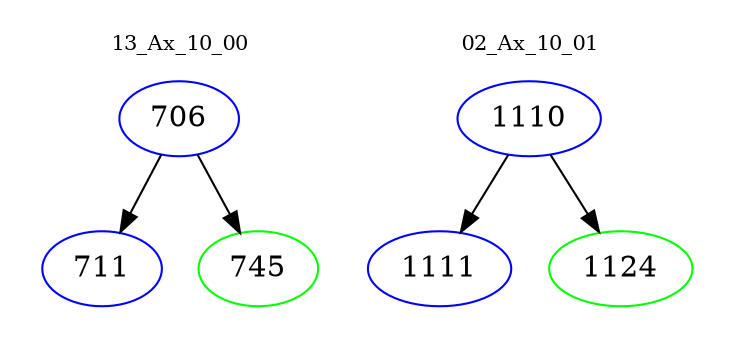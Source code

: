 digraph{
subgraph cluster_0 {
color = white
label = "13_Ax_10_00";
fontsize=10;
T0_706 [label="706", color="blue"]
T0_706 -> T0_711 [color="black"]
T0_711 [label="711", color="blue"]
T0_706 -> T0_745 [color="black"]
T0_745 [label="745", color="green"]
}
subgraph cluster_1 {
color = white
label = "02_Ax_10_01";
fontsize=10;
T1_1110 [label="1110", color="blue"]
T1_1110 -> T1_1111 [color="black"]
T1_1111 [label="1111", color="blue"]
T1_1110 -> T1_1124 [color="black"]
T1_1124 [label="1124", color="green"]
}
}
